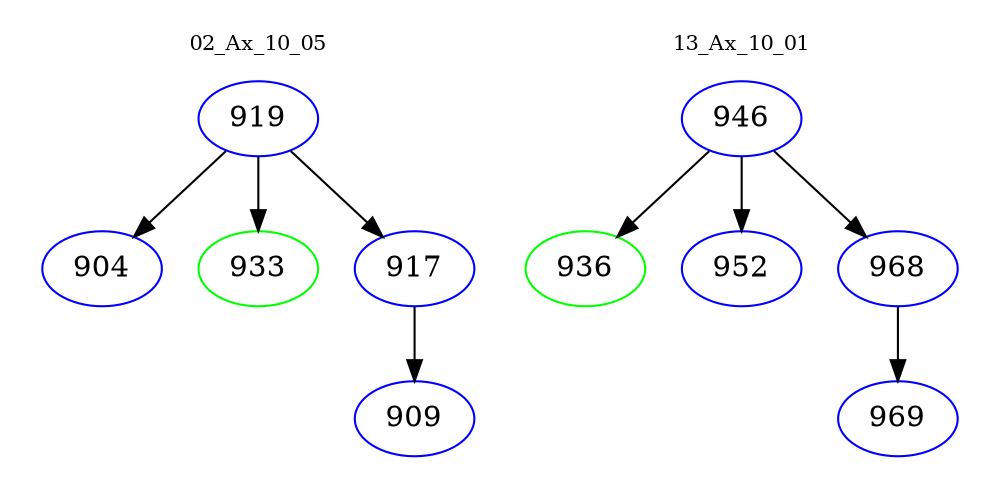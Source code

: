 digraph{
subgraph cluster_0 {
color = white
label = "02_Ax_10_05";
fontsize=10;
T0_919 [label="919", color="blue"]
T0_919 -> T0_904 [color="black"]
T0_904 [label="904", color="blue"]
T0_919 -> T0_933 [color="black"]
T0_933 [label="933", color="green"]
T0_919 -> T0_917 [color="black"]
T0_917 [label="917", color="blue"]
T0_917 -> T0_909 [color="black"]
T0_909 [label="909", color="blue"]
}
subgraph cluster_1 {
color = white
label = "13_Ax_10_01";
fontsize=10;
T1_946 [label="946", color="blue"]
T1_946 -> T1_936 [color="black"]
T1_936 [label="936", color="green"]
T1_946 -> T1_952 [color="black"]
T1_952 [label="952", color="blue"]
T1_946 -> T1_968 [color="black"]
T1_968 [label="968", color="blue"]
T1_968 -> T1_969 [color="black"]
T1_969 [label="969", color="blue"]
}
}
